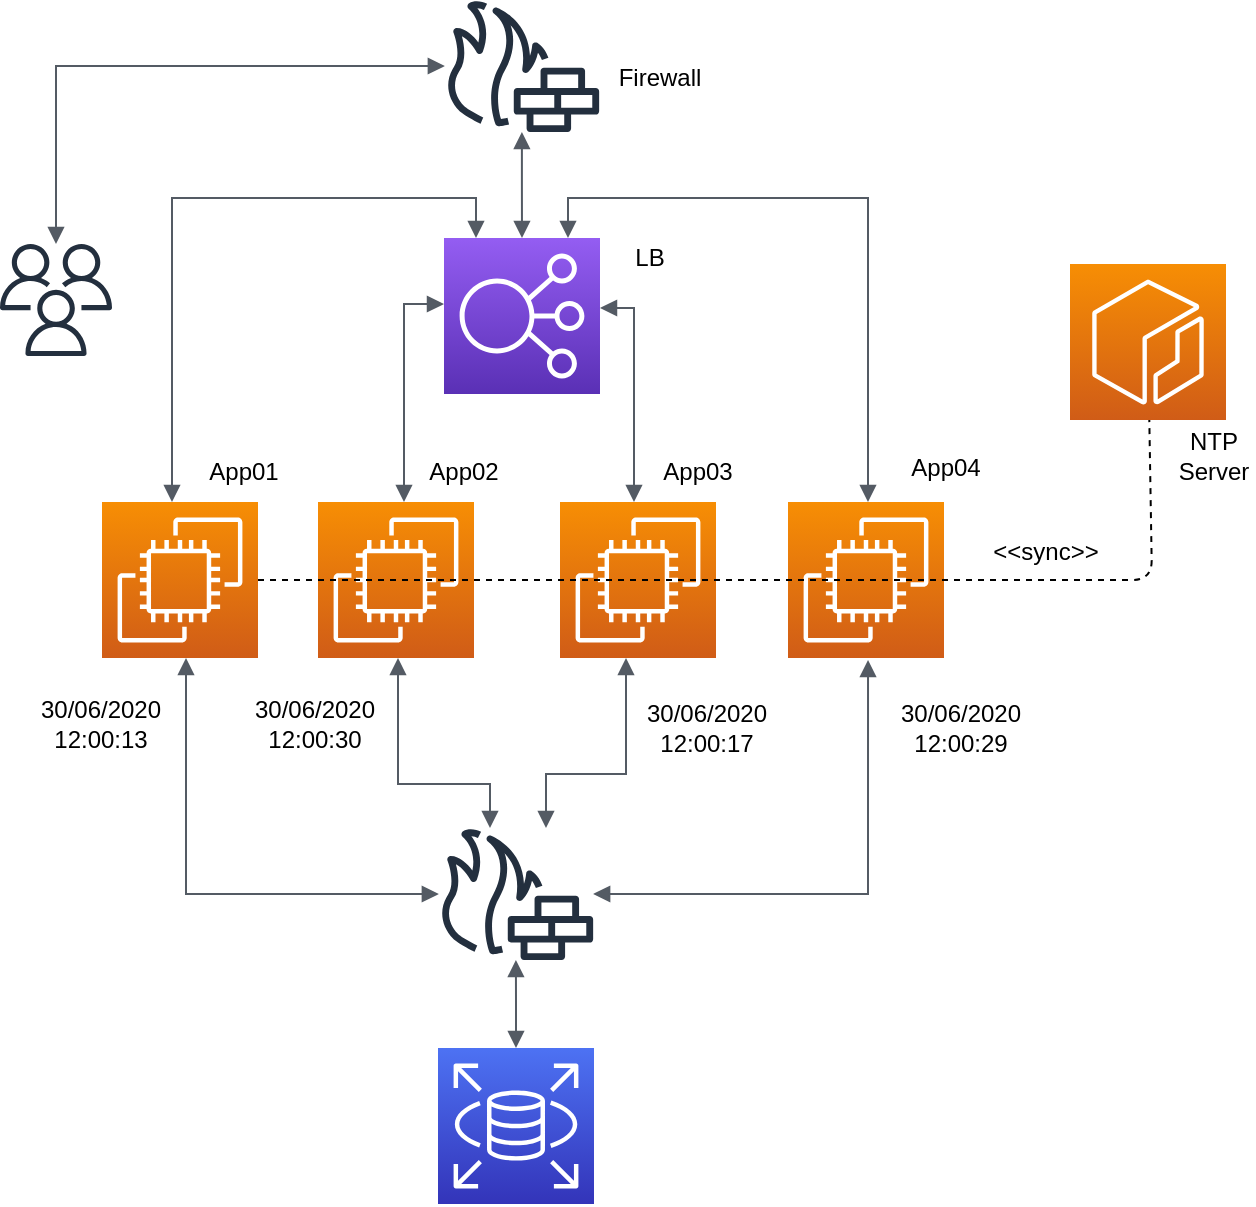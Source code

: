<mxfile version="13.3.5" type="device"><diagram id="NyxNBDB8in5qTh8ggCBz" name="Page-1"><mxGraphModel dx="1038" dy="498" grid="0" gridSize="10" guides="1" tooltips="1" connect="1" arrows="1" fold="1" page="1" pageScale="1" pageWidth="850" pageHeight="1100" math="0" shadow="0"><root><mxCell id="0"/><mxCell id="1" parent="0"/><mxCell id="z-l7Nk4vdMWPxejrp1xP-1" value="" style="outlineConnect=0;fontColor=#232F3E;gradientColor=#F78E04;gradientDirection=north;fillColor=#D05C17;strokeColor=#ffffff;dashed=0;verticalLabelPosition=bottom;verticalAlign=top;align=center;html=1;fontSize=12;fontStyle=0;aspect=fixed;shape=mxgraph.aws4.resourceIcon;resIcon=mxgraph.aws4.ec2;" vertex="1" parent="1"><mxGeometry x="60" y="257" width="78" height="78" as="geometry"/></mxCell><mxCell id="z-l7Nk4vdMWPxejrp1xP-2" value="" style="outlineConnect=0;fontColor=#232F3E;gradientColor=#F78E04;gradientDirection=north;fillColor=#D05C17;strokeColor=#ffffff;dashed=0;verticalLabelPosition=bottom;verticalAlign=top;align=center;html=1;fontSize=12;fontStyle=0;aspect=fixed;shape=mxgraph.aws4.resourceIcon;resIcon=mxgraph.aws4.ec2;" vertex="1" parent="1"><mxGeometry x="168" y="257" width="78" height="78" as="geometry"/></mxCell><mxCell id="z-l7Nk4vdMWPxejrp1xP-3" value="" style="outlineConnect=0;fontColor=#232F3E;gradientColor=#F78E04;gradientDirection=north;fillColor=#D05C17;strokeColor=#ffffff;dashed=0;verticalLabelPosition=bottom;verticalAlign=top;align=center;html=1;fontSize=12;fontStyle=0;aspect=fixed;shape=mxgraph.aws4.resourceIcon;resIcon=mxgraph.aws4.ec2;" vertex="1" parent="1"><mxGeometry x="289" y="257" width="78" height="78" as="geometry"/></mxCell><mxCell id="z-l7Nk4vdMWPxejrp1xP-4" value="" style="outlineConnect=0;fontColor=#232F3E;gradientColor=#F78E04;gradientDirection=north;fillColor=#D05C17;strokeColor=#ffffff;dashed=0;verticalLabelPosition=bottom;verticalAlign=top;align=center;html=1;fontSize=12;fontStyle=0;aspect=fixed;shape=mxgraph.aws4.resourceIcon;resIcon=mxgraph.aws4.ec2;" vertex="1" parent="1"><mxGeometry x="403" y="257" width="78" height="78" as="geometry"/></mxCell><mxCell id="z-l7Nk4vdMWPxejrp1xP-5" value="" style="outlineConnect=0;fontColor=#232F3E;gradientColor=#4D72F3;gradientDirection=north;fillColor=#3334B9;strokeColor=#ffffff;dashed=0;verticalLabelPosition=bottom;verticalAlign=top;align=center;html=1;fontSize=12;fontStyle=0;aspect=fixed;shape=mxgraph.aws4.resourceIcon;resIcon=mxgraph.aws4.rds;" vertex="1" parent="1"><mxGeometry x="228" y="530" width="78" height="78" as="geometry"/></mxCell><mxCell id="z-l7Nk4vdMWPxejrp1xP-7" value="" style="edgeStyle=orthogonalEdgeStyle;html=1;endArrow=block;elbow=vertical;startArrow=block;startFill=1;endFill=1;strokeColor=#545B64;rounded=0;" edge="1" parent="1" source="z-l7Nk4vdMWPxejrp1xP-1" target="z-l7Nk4vdMWPxejrp1xP-17"><mxGeometry width="100" relative="1" as="geometry"><mxPoint x="166" y="556" as="sourcePoint"/><mxPoint x="266" y="556" as="targetPoint"/><Array as="points"><mxPoint x="102" y="453"/></Array></mxGeometry></mxCell><mxCell id="z-l7Nk4vdMWPxejrp1xP-8" value="" style="edgeStyle=orthogonalEdgeStyle;html=1;endArrow=block;elbow=vertical;startArrow=block;startFill=1;endFill=1;strokeColor=#545B64;rounded=0;" edge="1" parent="1" source="z-l7Nk4vdMWPxejrp1xP-2" target="z-l7Nk4vdMWPxejrp1xP-17"><mxGeometry width="100" relative="1" as="geometry"><mxPoint x="246" y="480" as="sourcePoint"/><mxPoint x="346" y="480" as="targetPoint"/><Array as="points"><mxPoint x="208" y="398"/><mxPoint x="254" y="398"/></Array></mxGeometry></mxCell><mxCell id="z-l7Nk4vdMWPxejrp1xP-9" value="" style="edgeStyle=orthogonalEdgeStyle;html=1;endArrow=block;elbow=vertical;startArrow=block;startFill=1;endFill=1;strokeColor=#545B64;rounded=0;" edge="1" parent="1" source="z-l7Nk4vdMWPxejrp1xP-17" target="z-l7Nk4vdMWPxejrp1xP-3"><mxGeometry width="100" relative="1" as="geometry"><mxPoint x="323" y="488" as="sourcePoint"/><mxPoint x="423" y="488" as="targetPoint"/><Array as="points"><mxPoint x="282" y="393"/><mxPoint x="322" y="393"/></Array></mxGeometry></mxCell><mxCell id="z-l7Nk4vdMWPxejrp1xP-10" value="" style="edgeStyle=orthogonalEdgeStyle;html=1;endArrow=block;elbow=vertical;startArrow=block;startFill=1;endFill=1;strokeColor=#545B64;rounded=0;entryX=0.513;entryY=1.013;entryDx=0;entryDy=0;entryPerimeter=0;" edge="1" parent="1" source="z-l7Nk4vdMWPxejrp1xP-17" target="z-l7Nk4vdMWPxejrp1xP-4"><mxGeometry width="100" relative="1" as="geometry"><mxPoint x="362" y="510" as="sourcePoint"/><mxPoint x="462" y="510" as="targetPoint"/></mxGeometry></mxCell><mxCell id="z-l7Nk4vdMWPxejrp1xP-12" value="" style="outlineConnect=0;fontColor=#232F3E;gradientColor=none;fillColor=#232F3E;strokeColor=none;dashed=0;verticalLabelPosition=bottom;verticalAlign=top;align=center;html=1;fontSize=12;fontStyle=0;aspect=fixed;pointerEvents=1;shape=mxgraph.aws4.users;" vertex="1" parent="1"><mxGeometry x="9" y="128" width="56" height="56" as="geometry"/></mxCell><mxCell id="z-l7Nk4vdMWPxejrp1xP-13" value="" style="outlineConnect=0;fontColor=#232F3E;gradientColor=none;fillColor=#232F3E;strokeColor=none;dashed=0;verticalLabelPosition=bottom;verticalAlign=top;align=center;html=1;fontSize=12;fontStyle=0;aspect=fixed;pointerEvents=1;shape=mxgraph.aws4.generic_firewall;" vertex="1" parent="1"><mxGeometry x="231" y="6" width="78" height="66" as="geometry"/></mxCell><mxCell id="z-l7Nk4vdMWPxejrp1xP-14" value="" style="edgeStyle=orthogonalEdgeStyle;html=1;endArrow=block;elbow=vertical;startArrow=block;startFill=1;endFill=1;strokeColor=#545B64;rounded=0;" edge="1" parent="1" source="z-l7Nk4vdMWPxejrp1xP-13" target="z-l7Nk4vdMWPxejrp1xP-12"><mxGeometry width="100" relative="1" as="geometry"><mxPoint x="96" y="64" as="sourcePoint"/><mxPoint x="196" y="64" as="targetPoint"/></mxGeometry></mxCell><mxCell id="z-l7Nk4vdMWPxejrp1xP-17" value="" style="outlineConnect=0;fontColor=#232F3E;gradientColor=none;fillColor=#232F3E;strokeColor=none;dashed=0;verticalLabelPosition=bottom;verticalAlign=top;align=center;html=1;fontSize=12;fontStyle=0;aspect=fixed;pointerEvents=1;shape=mxgraph.aws4.generic_firewall;" vertex="1" parent="1"><mxGeometry x="228" y="420" width="78" height="66" as="geometry"/></mxCell><mxCell id="z-l7Nk4vdMWPxejrp1xP-18" value="" style="edgeStyle=orthogonalEdgeStyle;html=1;endArrow=block;elbow=vertical;startArrow=block;startFill=1;endFill=1;strokeColor=#545B64;rounded=0;" edge="1" parent="1" source="z-l7Nk4vdMWPxejrp1xP-5" target="z-l7Nk4vdMWPxejrp1xP-17"><mxGeometry width="100" relative="1" as="geometry"><mxPoint x="120" y="540" as="sourcePoint"/><mxPoint x="220" y="540" as="targetPoint"/></mxGeometry></mxCell><mxCell id="z-l7Nk4vdMWPxejrp1xP-19" value="" style="edgeStyle=orthogonalEdgeStyle;html=1;endArrow=block;elbow=vertical;startArrow=block;startFill=1;endFill=1;strokeColor=#545B64;rounded=0;" edge="1" parent="1" source="z-l7Nk4vdMWPxejrp1xP-1" target="z-l7Nk4vdMWPxejrp1xP-23"><mxGeometry width="100" relative="1" as="geometry"><mxPoint x="116" y="104" as="sourcePoint"/><mxPoint x="216" y="104" as="targetPoint"/><Array as="points"><mxPoint x="95" y="105"/><mxPoint x="247" y="105"/></Array></mxGeometry></mxCell><mxCell id="z-l7Nk4vdMWPxejrp1xP-20" value="" style="edgeStyle=orthogonalEdgeStyle;html=1;endArrow=block;elbow=vertical;startArrow=block;startFill=1;endFill=1;strokeColor=#545B64;rounded=0;" edge="1" parent="1" source="z-l7Nk4vdMWPxejrp1xP-2" target="z-l7Nk4vdMWPxejrp1xP-23"><mxGeometry width="100" relative="1" as="geometry"><mxPoint x="183" y="159" as="sourcePoint"/><mxPoint x="283" y="159" as="targetPoint"/><Array as="points"><mxPoint x="211" y="158"/><mxPoint x="262" y="158"/><mxPoint x="262" y="136"/></Array></mxGeometry></mxCell><mxCell id="z-l7Nk4vdMWPxejrp1xP-21" value="" style="edgeStyle=orthogonalEdgeStyle;html=1;endArrow=block;elbow=vertical;startArrow=block;startFill=1;endFill=1;strokeColor=#545B64;rounded=0;" edge="1" parent="1" source="z-l7Nk4vdMWPxejrp1xP-23" target="z-l7Nk4vdMWPxejrp1xP-3"><mxGeometry width="100" relative="1" as="geometry"><mxPoint x="324" y="153" as="sourcePoint"/><mxPoint x="424" y="153" as="targetPoint"/><Array as="points"><mxPoint x="326" y="160"/></Array></mxGeometry></mxCell><mxCell id="z-l7Nk4vdMWPxejrp1xP-22" value="" style="edgeStyle=orthogonalEdgeStyle;html=1;endArrow=block;elbow=vertical;startArrow=block;startFill=1;endFill=1;strokeColor=#545B64;rounded=0;" edge="1" parent="1" source="z-l7Nk4vdMWPxejrp1xP-23" target="z-l7Nk4vdMWPxejrp1xP-4"><mxGeometry width="100" relative="1" as="geometry"><mxPoint x="444" y="107" as="sourcePoint"/><mxPoint x="544" y="107" as="targetPoint"/><Array as="points"><mxPoint x="293" y="105"/><mxPoint x="443" y="105"/></Array></mxGeometry></mxCell><mxCell id="z-l7Nk4vdMWPxejrp1xP-23" value="" style="outlineConnect=0;fontColor=#232F3E;gradientColor=#945DF2;gradientDirection=north;fillColor=#5A30B5;strokeColor=#ffffff;dashed=0;verticalLabelPosition=bottom;verticalAlign=top;align=center;html=1;fontSize=12;fontStyle=0;aspect=fixed;shape=mxgraph.aws4.resourceIcon;resIcon=mxgraph.aws4.elastic_load_balancing;" vertex="1" parent="1"><mxGeometry x="231" y="125" width="78" height="78" as="geometry"/></mxCell><mxCell id="z-l7Nk4vdMWPxejrp1xP-25" value="" style="edgeStyle=orthogonalEdgeStyle;html=1;endArrow=block;elbow=vertical;startArrow=block;startFill=1;endFill=1;strokeColor=#545B64;rounded=0;" edge="1" parent="1" source="z-l7Nk4vdMWPxejrp1xP-13" target="z-l7Nk4vdMWPxejrp1xP-23"><mxGeometry width="100" relative="1" as="geometry"><mxPoint x="90" y="22" as="sourcePoint"/><mxPoint x="190" y="22" as="targetPoint"/></mxGeometry></mxCell><mxCell id="z-l7Nk4vdMWPxejrp1xP-27" value="30/06/2020 12:00:13" style="text;html=1;strokeColor=none;fillColor=none;align=center;verticalAlign=middle;whiteSpace=wrap;rounded=0;" vertex="1" parent="1"><mxGeometry x="26" y="346" width="67" height="43" as="geometry"/></mxCell><mxCell id="z-l7Nk4vdMWPxejrp1xP-29" value="30/06/2020 12:00:30" style="text;html=1;strokeColor=none;fillColor=none;align=center;verticalAlign=middle;whiteSpace=wrap;rounded=0;" vertex="1" parent="1"><mxGeometry x="133" y="346" width="67" height="43" as="geometry"/></mxCell><mxCell id="z-l7Nk4vdMWPxejrp1xP-32" value="30/06/2020 12:00:17" style="text;html=1;strokeColor=none;fillColor=none;align=center;verticalAlign=middle;whiteSpace=wrap;rounded=0;" vertex="1" parent="1"><mxGeometry x="329" y="348" width="67" height="43" as="geometry"/></mxCell><mxCell id="z-l7Nk4vdMWPxejrp1xP-33" value="30/06/2020 12:00:29" style="text;html=1;strokeColor=none;fillColor=none;align=center;verticalAlign=middle;whiteSpace=wrap;rounded=0;" vertex="1" parent="1"><mxGeometry x="456" y="348" width="67" height="43" as="geometry"/></mxCell><mxCell id="z-l7Nk4vdMWPxejrp1xP-34" value="" style="outlineConnect=0;fontColor=#232F3E;gradientColor=#F78E04;gradientDirection=north;fillColor=#D05C17;strokeColor=#ffffff;dashed=0;verticalLabelPosition=bottom;verticalAlign=top;align=center;html=1;fontSize=12;fontStyle=0;aspect=fixed;shape=mxgraph.aws4.resourceIcon;resIcon=mxgraph.aws4.ecr;" vertex="1" parent="1"><mxGeometry x="544" y="138" width="78" height="78" as="geometry"/></mxCell><mxCell id="z-l7Nk4vdMWPxejrp1xP-35" value="NTP Server" style="text;html=1;strokeColor=none;fillColor=none;align=center;verticalAlign=middle;whiteSpace=wrap;rounded=0;" vertex="1" parent="1"><mxGeometry x="596" y="224" width="40" height="20" as="geometry"/></mxCell><mxCell id="z-l7Nk4vdMWPxejrp1xP-36" value="" style="endArrow=none;dashed=1;html=1;" edge="1" parent="1" source="z-l7Nk4vdMWPxejrp1xP-1" target="z-l7Nk4vdMWPxejrp1xP-34"><mxGeometry width="50" height="50" relative="1" as="geometry"><mxPoint x="593" y="341" as="sourcePoint"/><mxPoint x="643" y="291" as="targetPoint"/><Array as="points"><mxPoint x="585" y="296"/></Array></mxGeometry></mxCell><mxCell id="z-l7Nk4vdMWPxejrp1xP-39" value="&amp;lt;&amp;lt;sync&amp;gt;&amp;gt;" style="text;html=1;strokeColor=none;fillColor=none;align=center;verticalAlign=middle;whiteSpace=wrap;rounded=0;" vertex="1" parent="1"><mxGeometry x="512" y="272" width="40" height="20" as="geometry"/></mxCell><mxCell id="z-l7Nk4vdMWPxejrp1xP-42" value="Firewall" style="text;html=1;strokeColor=none;fillColor=none;align=center;verticalAlign=middle;whiteSpace=wrap;rounded=0;" vertex="1" parent="1"><mxGeometry x="319" y="35" width="40" height="20" as="geometry"/></mxCell><mxCell id="z-l7Nk4vdMWPxejrp1xP-43" value="LB" style="text;html=1;strokeColor=none;fillColor=none;align=center;verticalAlign=middle;whiteSpace=wrap;rounded=0;" vertex="1" parent="1"><mxGeometry x="314" y="125" width="40" height="20" as="geometry"/></mxCell><mxCell id="z-l7Nk4vdMWPxejrp1xP-44" value="App01" style="text;html=1;strokeColor=none;fillColor=none;align=center;verticalAlign=middle;whiteSpace=wrap;rounded=0;" vertex="1" parent="1"><mxGeometry x="111" y="232" width="40" height="20" as="geometry"/></mxCell><mxCell id="z-l7Nk4vdMWPxejrp1xP-45" value="App02" style="text;html=1;strokeColor=none;fillColor=none;align=center;verticalAlign=middle;whiteSpace=wrap;rounded=0;" vertex="1" parent="1"><mxGeometry x="221" y="232" width="40" height="20" as="geometry"/></mxCell><mxCell id="z-l7Nk4vdMWPxejrp1xP-46" value="App03" style="text;html=1;strokeColor=none;fillColor=none;align=center;verticalAlign=middle;whiteSpace=wrap;rounded=0;" vertex="1" parent="1"><mxGeometry x="338" y="232" width="40" height="20" as="geometry"/></mxCell><mxCell id="z-l7Nk4vdMWPxejrp1xP-47" value="App04" style="text;html=1;strokeColor=none;fillColor=none;align=center;verticalAlign=middle;whiteSpace=wrap;rounded=0;" vertex="1" parent="1"><mxGeometry x="462" y="230" width="40" height="20" as="geometry"/></mxCell></root></mxGraphModel></diagram></mxfile>